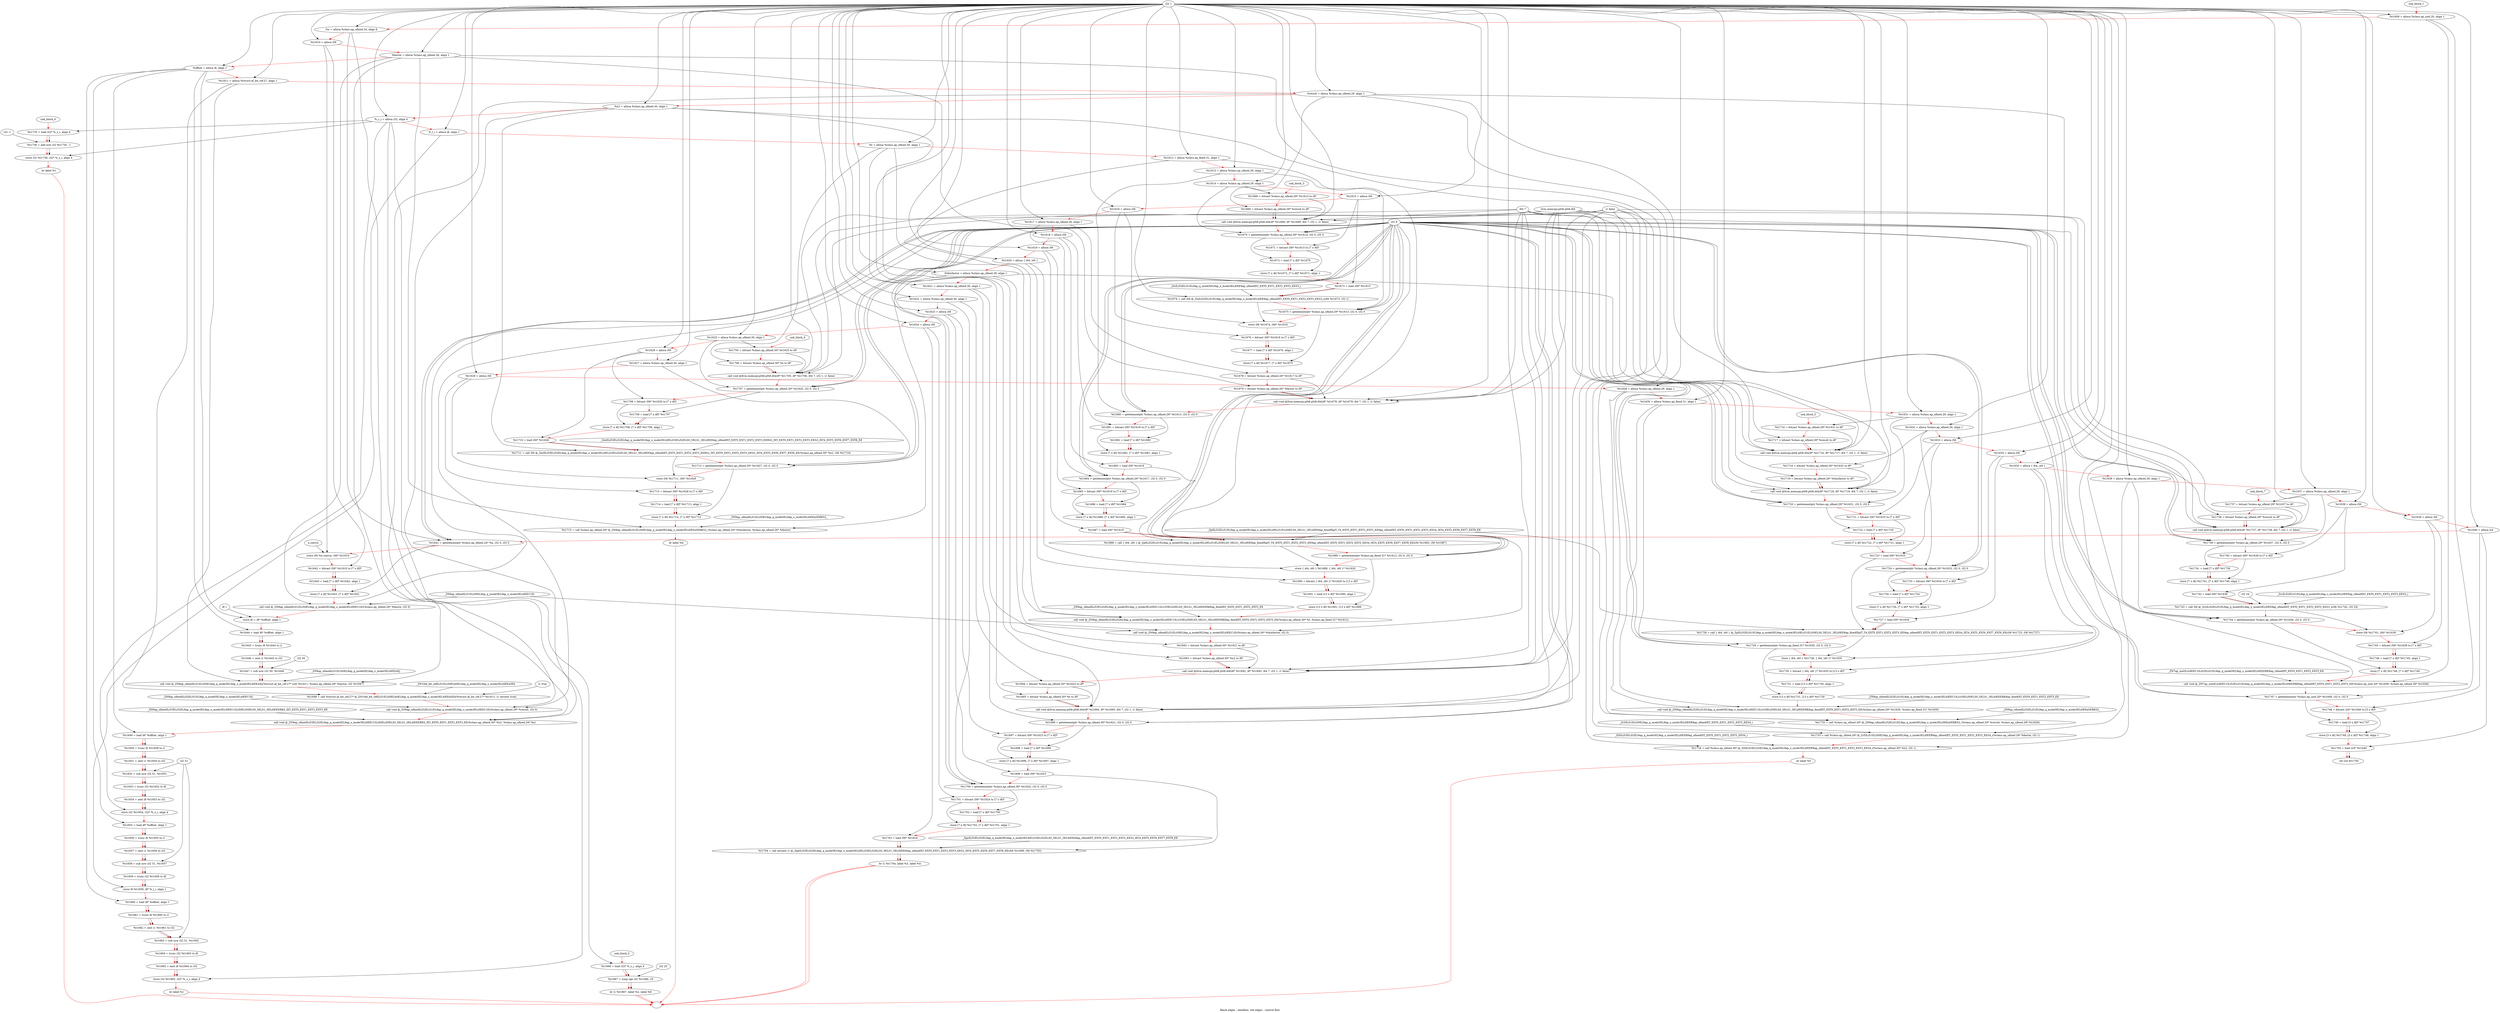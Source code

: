 digraph G {
compound=true
label="Black edges - dataflow, red edges - control flow"
"t1609" [label="  %t1609 = alloca %class.ap_uint.20, align 1"]
"x" [label="  %x = alloca %class.ap_ufixed.24, align 8"]
"t1610" [label="  %t1610 = alloca i56"]
"factor" [label="  %factor = alloca %class.ap_ufixed.26, align 1"]
"offset" [label="  %offset = alloca i8, align 1"]
"t1611" [label="  %t1611 = alloca %struct.af_bit_ref.27, align 1"]
"result" [label="  %result = alloca %class.ap_ufixed.29, align 1"]
"x2" [label="  %x2 = alloca %class.ap_ufixed.30, align 1"]
"_s_i" [label="  %_s_i = alloca i32, align 4"]
"_l_i" [label="  %_l_i = alloca i8, align 1"]
"t" [label="  %t = alloca %class.ap_ufixed.30, align 1"]
"t1612" [label="  %t1612 = alloca %class.ap_fixed.31, align 1"]
"t1613" [label="  %t1613 = alloca %class.ap_ufixed.29, align 1"]
"t1614" [label="  %t1614 = alloca %class.ap_ufixed.29, align 1"]
"t1615" [label="  %t1615 = alloca i56"]
"t1616" [label="  %t1616 = alloca i56"]
"t1617" [label="  %t1617 = alloca %class.ap_ufixed.26, align 1"]
"t1618" [label="  %t1618 = alloca i56"]
"t1619" [label="  %t1619 = alloca i56"]
"t1620" [label="  %t1620 = alloca { i64, i40 }"]
"thisfactor" [label="  %thisfactor = alloca %class.ap_ufixed.26, align 1"]
"t1621" [label="  %t1621 = alloca %class.ap_ufixed.30, align 1"]
"t1622" [label="  %t1622 = alloca %class.ap_ufixed.30, align 1"]
"t1623" [label="  %t1623 = alloca i56"]
"t1624" [label="  %t1624 = alloca i56"]
"t1625" [label="  %t1625 = alloca %class.ap_ufixed.30, align 1"]
"t1626" [label="  %t1626 = alloca i56"]
"t1627" [label="  %t1627 = alloca %class.ap_ufixed.30, align 1"]
"t1628" [label="  %t1628 = alloca i56"]
"t1629" [label="  %t1629 = alloca %class.ap_ufixed.29, align 1"]
"t1630" [label="  %t1630 = alloca %class.ap_fixed.31, align 1"]
"t1631" [label="  %t1631 = alloca %class.ap_ufixed.29, align 1"]
"t1632" [label="  %t1632 = alloca %class.ap_ufixed.26, align 1"]
"t1633" [label="  %t1633 = alloca i56"]
"t1634" [label="  %t1634 = alloca i56"]
"t1635" [label="  %t1635 = alloca { i64, i40 }"]
"t1636" [label="  %t1636 = alloca %class.ap_ufixed.29, align 1"]
"t1637" [label="  %t1637 = alloca %class.ap_ufixed.29, align 1"]
"t1638" [label="  %t1638 = alloca i56"]
"t1639" [label="  %t1639 = alloca i56"]
"t1640" [label="  %t1640 = alloca i24"]
"t1641" [label="  %t1641 = getelementptr %class.ap_ufixed.24* %x, i32 0, i32 0"]
"_1" [label="  store i56 %x.coerce, i56* %t1610"]
"t1642" [label="  %t1642 = bitcast i56* %t1610 to [7 x i8]*"]
"t1643" [label="  %t1643 = load [7 x i8]* %t1642, align 1"]
"_2" [label="  store [7 x i8] %t1643, [7 x i8]* %t1641"]
"_3" [label="  call void @_ZN9ap_ufixedILi51ELi50EL9ap_q_mode5EL9ap_o_mode3ELi0EEC1Ei(%class.ap_ufixed.26* %factor, i32 0)"]
"_4" [label="  store i8 1, i8* %offset, align 1"]
"t1644" [label="  %t1644 = load i8* %offset, align 1"]
"t1645" [label="  %t1645 = trunc i8 %t1644 to i1"]
"t1646" [label="  %t1646 = zext i1 %t1645 to i32"]
"t1647" [label="  %t1647 = sub nsw i32 50, %t1646"]
"_5" [label="  call void @_ZN9ap_ufixedILi51ELi50EL9ap_q_mode5EL9ap_o_mode3ELi0EEixEj(%struct.af_bit_ref.27* sret %t1611, %class.ap_ufixed.26* %factor, i32 %t1647)"]
"t1648" [label="  %t1648 = call %struct.af_bit_ref.27* @_ZN10af_bit_refILi51ELi50ELb0EL9ap_q_mode5EL9ap_o_mode3ELi0EEaSEb(%struct.af_bit_ref.27* %t1611, i1 zeroext true)"]
"_6" [label="  call void @_ZN9ap_ufixedILi52ELi51EL9ap_q_mode5EL9ap_o_mode3ELi0EEC1Ei(%class.ap_ufixed.29* %result, i32 0)"]
"_7" [label="  call void @_ZN9ap_ufixedILi53ELi52EL9ap_q_mode5EL9ap_o_mode3ELi0EEC1ILi50ELi50ELS0_5ELS1_0ELi0EEERKS_IXT_EXT0_EXT1_EXT2_EXT3_EE(%class.ap_ufixed.30* %x2, %class.ap_ufixed.24* %x)"]
"t1649" [label="  %t1649 = load i8* %offset, align 1"]
"t1650" [label="  %t1650 = trunc i8 %t1649 to i1"]
"t1651" [label="  %t1651 = zext i1 %t1650 to i32"]
"t1652" [label="  %t1652 = sub nsw i32 51, %t1651"]
"t1653" [label="  %t1653 = trunc i32 %t1652 to i8"]
"t1654" [label="  %t1654 = zext i8 %t1653 to i32"]
"_8" [label="  store i32 %t1654, i32* %_s_i, align 4"]
"t1655" [label="  %t1655 = load i8* %offset, align 1"]
"t1656" [label="  %t1656 = trunc i8 %t1655 to i1"]
"t1657" [label="  %t1657 = zext i1 %t1656 to i32"]
"t1658" [label="  %t1658 = sub nsw i32 51, %t1657"]
"t1659" [label="  %t1659 = trunc i32 %t1658 to i8"]
"_9" [label="  store i8 %t1659, i8* %_l_i, align 1"]
"t1660" [label="  %t1660 = load i8* %offset, align 1"]
"t1661" [label="  %t1661 = trunc i8 %t1660 to i1"]
"t1662" [label="  %t1662 = zext i1 %t1661 to i32"]
"t1663" [label="  %t1663 = sub nsw i32 51, %t1662"]
"t1664" [label="  %t1664 = trunc i32 %t1663 to i8"]
"t1665" [label="  %t1665 = zext i8 %t1664 to i32"]
"_10" [label="  store i32 %t1665, i32* %_s_i, align 4"]
"_11" [label="  br label %1"]
"unk_block_1" -> "t1609"[color=red]
"i32 1" -> "t1609"
"t1609" -> "x"[color=red weight=2]
"i32 1" -> "x"
"x" -> "t1610"[color=red weight=2]
"i32 1" -> "t1610"
"t1610" -> "factor"[color=red weight=2]
"i32 1" -> "factor"
"factor" -> "offset"[color=red weight=2]
"i32 1" -> "offset"
"offset" -> "t1611"[color=red weight=2]
"i32 1" -> "t1611"
"t1611" -> "result"[color=red weight=2]
"i32 1" -> "result"
"result" -> "x2"[color=red weight=2]
"i32 1" -> "x2"
"x2" -> "_s_i"[color=red weight=2]
"i32 1" -> "_s_i"
"_s_i" -> "_l_i"[color=red weight=2]
"i32 1" -> "_l_i"
"_l_i" -> "t"[color=red weight=2]
"i32 1" -> "t"
"t" -> "t1612"[color=red weight=2]
"i32 1" -> "t1612"
"t1612" -> "t1613"[color=red weight=2]
"i32 1" -> "t1613"
"t1613" -> "t1614"[color=red weight=2]
"i32 1" -> "t1614"
"t1614" -> "t1615"[color=red weight=2]
"i32 1" -> "t1615"
"t1615" -> "t1616"[color=red weight=2]
"i32 1" -> "t1616"
"t1616" -> "t1617"[color=red weight=2]
"i32 1" -> "t1617"
"t1617" -> "t1618"[color=red weight=2]
"i32 1" -> "t1618"
"t1618" -> "t1619"[color=red weight=2]
"i32 1" -> "t1619"
"t1619" -> "t1620"[color=red weight=2]
"i32 1" -> "t1620"
"t1620" -> "thisfactor"[color=red weight=2]
"i32 1" -> "thisfactor"
"thisfactor" -> "t1621"[color=red weight=2]
"i32 1" -> "t1621"
"t1621" -> "t1622"[color=red weight=2]
"i32 1" -> "t1622"
"t1622" -> "t1623"[color=red weight=2]
"i32 1" -> "t1623"
"t1623" -> "t1624"[color=red weight=2]
"i32 1" -> "t1624"
"t1624" -> "t1625"[color=red weight=2]
"i32 1" -> "t1625"
"t1625" -> "t1626"[color=red weight=2]
"i32 1" -> "t1626"
"t1626" -> "t1627"[color=red weight=2]
"i32 1" -> "t1627"
"t1627" -> "t1628"[color=red weight=2]
"i32 1" -> "t1628"
"t1628" -> "t1629"[color=red weight=2]
"i32 1" -> "t1629"
"t1629" -> "t1630"[color=red weight=2]
"i32 1" -> "t1630"
"t1630" -> "t1631"[color=red weight=2]
"i32 1" -> "t1631"
"t1631" -> "t1632"[color=red weight=2]
"i32 1" -> "t1632"
"t1632" -> "t1633"[color=red weight=2]
"i32 1" -> "t1633"
"t1633" -> "t1634"[color=red weight=2]
"i32 1" -> "t1634"
"t1634" -> "t1635"[color=red weight=2]
"i32 1" -> "t1635"
"t1635" -> "t1636"[color=red weight=2]
"i32 1" -> "t1636"
"t1636" -> "t1637"[color=red weight=2]
"i32 1" -> "t1637"
"t1637" -> "t1638"[color=red weight=2]
"i32 1" -> "t1638"
"t1638" -> "t1639"[color=red weight=2]
"i32 1" -> "t1639"
"t1639" -> "t1640"[color=red weight=2]
"i32 1" -> "t1640"
"t1640" -> "t1641"[color=red weight=2]
"x" -> "t1641"
"i32 0" -> "t1641"
"i32 0" -> "t1641"
"t1641" -> "_1"[color=red weight=2]
"x.coerce" -> "_1"
"t1610" -> "_1"
"_1" -> "t1642"[color=red weight=2]
"t1610" -> "t1642"
"t1642" -> "t1643"[color=red weight=2]
"t1642" -> "t1643"
"t1643" -> "_2"[color=red weight=2]
"t1643" -> "_2"
"t1641" -> "_2"
"_2" -> "_3"[color=red weight=2]
"factor" -> "_3"
"i32 0" -> "_3"
"_ZN9ap_ufixedILi51ELi50EL9ap_q_mode5EL9ap_o_mode3ELi0EEC1Ei" -> "_3"
"_3" -> "_4"[color=red weight=2]
"i8 1" -> "_4"
"offset" -> "_4"
"_4" -> "t1644"[color=red weight=2]
"offset" -> "t1644"
"t1644" -> "t1645"[color=red weight=2]
"t1644" -> "t1645"
"t1645" -> "t1646"[color=red weight=2]
"t1645" -> "t1646"
"t1646" -> "t1647"[color=red weight=2]
"i32 50" -> "t1647"
"t1646" -> "t1647"
"t1647" -> "_5"[color=red weight=2]
"t1611" -> "_5"
"factor" -> "_5"
"t1647" -> "_5"
"_ZN9ap_ufixedILi51ELi50EL9ap_q_mode5EL9ap_o_mode3ELi0EEixEj" -> "_5"
"_5" -> "t1648"[color=red weight=2]
"t1611" -> "t1648"
"i1 true" -> "t1648"
"_ZN10af_bit_refILi51ELi50ELb0EL9ap_q_mode5EL9ap_o_mode3ELi0EEaSEb" -> "t1648"
"t1648" -> "_6"[color=red weight=2]
"result" -> "_6"
"i32 0" -> "_6"
"_ZN9ap_ufixedILi52ELi51EL9ap_q_mode5EL9ap_o_mode3ELi0EEC1Ei" -> "_6"
"_6" -> "_7"[color=red weight=2]
"x2" -> "_7"
"x" -> "_7"
"_ZN9ap_ufixedILi53ELi52EL9ap_q_mode5EL9ap_o_mode3ELi0EEC1ILi50ELi50ELS0_5ELS1_0ELi0EEERKS_IXT_EXT0_EXT1_EXT2_EXT3_EE" -> "_7"
"_7" -> "t1649"[color=red weight=2]
"offset" -> "t1649"
"t1649" -> "t1650"[color=red weight=2]
"t1649" -> "t1650"
"t1650" -> "t1651"[color=red weight=2]
"t1650" -> "t1651"
"t1651" -> "t1652"[color=red weight=2]
"i32 51" -> "t1652"
"t1651" -> "t1652"
"t1652" -> "t1653"[color=red weight=2]
"t1652" -> "t1653"
"t1653" -> "t1654"[color=red weight=2]
"t1653" -> "t1654"
"t1654" -> "_8"[color=red weight=2]
"t1654" -> "_8"
"_s_i" -> "_8"
"_8" -> "t1655"[color=red weight=2]
"offset" -> "t1655"
"t1655" -> "t1656"[color=red weight=2]
"t1655" -> "t1656"
"t1656" -> "t1657"[color=red weight=2]
"t1656" -> "t1657"
"t1657" -> "t1658"[color=red weight=2]
"i32 51" -> "t1658"
"t1657" -> "t1658"
"t1658" -> "t1659"[color=red weight=2]
"t1658" -> "t1659"
"t1659" -> "_9"[color=red weight=2]
"t1659" -> "_9"
"_l_i" -> "_9"
"_9" -> "t1660"[color=red weight=2]
"offset" -> "t1660"
"t1660" -> "t1661"[color=red weight=2]
"t1660" -> "t1661"
"t1661" -> "t1662"[color=red weight=2]
"t1661" -> "t1662"
"t1662" -> "t1663"[color=red weight=2]
"i32 51" -> "t1663"
"t1662" -> "t1663"
"t1663" -> "t1664"[color=red weight=2]
"t1663" -> "t1664"
"t1664" -> "t1665"[color=red weight=2]
"t1664" -> "t1665"
"t1665" -> "_10"[color=red weight=2]
"t1665" -> "_10"
"_s_i" -> "_10"
"_10" -> "_11"[color=red weight=2]
"_11" -> ""[color=red]

"t1666" [label="  %t1666 = load i32* %_s_i, align 4"]
"t1667" [label="  %t1667 = icmp sge i32 %t1666, 25"]
"_12" [label="  br i1 %t1667, label %2, label %6"]
"unk_block_2" -> "t1666"[color=red]
"_s_i" -> "t1666"
"t1666" -> "t1667"[color=red weight=2]
"t1666" -> "t1667"
"i32 25" -> "t1667"
"t1667" -> "_12"[color=red weight=2]
"t1667" -> "_12"
"_12" -> ""[color=red]
"_12" -> ""[color=red]

"t1668" [label="  %t1668 = bitcast %class.ap_ufixed.29* %t1614 to i8*"]
"t1669" [label="  %t1669 = bitcast %class.ap_ufixed.29* %result to i8*"]
"_13" [label="  call void @llvm.memcpy.p0i8.p0i8.i64(i8* %t1668, i8* %t1669, i64 7, i32 1, i1 false)"]
"t1670" [label="  %t1670 = getelementptr %class.ap_ufixed.29* %t1614, i32 0, i32 0"]
"t1671" [label="  %t1671 = bitcast i56* %t1615 to [7 x i8]*"]
"t1672" [label="  %t1672 = load [7 x i8]* %t1670"]
"_14" [label="  store [7 x i8] %t1672, [7 x i8]* %t1671, align 1"]
"t1673" [label="  %t1673 = load i56* %t1615"]
"t1674" [label="  %t1674 = call i56 @_ZlsILi52ELi51EL9ap_q_mode5EL9ap_o_mode3ELi0EE9ap_ufixedIXT_EXT0_EXT1_EXT2_EXT3_EES3_i(i56 %t1673, i32 1)"]
"t1675" [label="  %t1675 = getelementptr %class.ap_ufixed.29* %t1613, i32 0, i32 0"]
"_15" [label="  store i56 %t1674, i56* %t1616"]
"t1676" [label="  %t1676 = bitcast i56* %t1616 to [7 x i8]*"]
"t1677" [label="  %t1677 = load [7 x i8]* %t1676, align 1"]
"_16" [label="  store [7 x i8] %t1677, [7 x i8]* %t1675"]
"t1678" [label="  %t1678 = bitcast %class.ap_ufixed.26* %t1617 to i8*"]
"t1679" [label="  %t1679 = bitcast %class.ap_ufixed.26* %factor to i8*"]
"_17" [label="  call void @llvm.memcpy.p0i8.p0i8.i64(i8* %t1678, i8* %t1679, i64 7, i32 1, i1 false)"]
"t1680" [label="  %t1680 = getelementptr %class.ap_ufixed.29* %t1613, i32 0, i32 0"]
"t1681" [label="  %t1681 = bitcast i56* %t1618 to [7 x i8]*"]
"t1682" [label="  %t1682 = load [7 x i8]* %t1680"]
"_18" [label="  store [7 x i8] %t1682, [7 x i8]* %t1681, align 1"]
"t1683" [label="  %t1683 = load i56* %t1618"]
"t1684" [label="  %t1684 = getelementptr %class.ap_ufixed.26* %t1617, i32 0, i32 0"]
"t1685" [label="  %t1685 = bitcast i56* %t1619 to [7 x i8]*"]
"t1686" [label="  %t1686 = load [7 x i8]* %t1684"]
"_19" [label="  store [7 x i8] %t1686, [7 x i8]* %t1685, align 1"]
"t1687" [label="  %t1687 = load i56* %t1619"]
"t1688" [label="  %t1688 = call { i64, i40 } @_ZplILi52ELi51EL9ap_q_mode5EL9ap_o_mode3ELi0ELi51ELi50ELS0_5ELS1_3ELi0EE8ap_fixedIXplT_T4_EXT5_EXT1_EXT2_EXT3_EE9ap_ufixedIXT_EXT0_EXT1_EXT2_EXT3_EES4_IXT4_EXT5_EXT6_EXT7_EXT8_EE(i56 %t1683, i56 %t1687)"]
"t1689" [label="  %t1689 = getelementptr %class.ap_fixed.31* %t1612, i32 0, i32 0"]
"_20" [label="  store { i64, i40 } %t1688, { i64, i40 }* %t1620"]
"t1690" [label="  %t1690 = bitcast { i64, i40 }* %t1620 to [13 x i8]*"]
"t1691" [label="  %t1691 = load [13 x i8]* %t1690, align 1"]
"_21" [label="  store [13 x i8] %t1691, [13 x i8]* %t1689"]
"_22" [label="  call void @_ZN9ap_ufixedILi53ELi52EL9ap_q_mode5EL9ap_o_mode3ELi0EEC1ILi103ELi50ELS0_5ELS1_3ELi0EEERK8ap_fixedIXT_EXT0_EXT1_EXT2_EXT3_EE(%class.ap_ufixed.30* %t, %class.ap_fixed.31* %t1612)"]
"_23" [label="  call void @_ZN9ap_ufixedILi51ELi50EL9ap_q_mode5EL9ap_o_mode3ELi0EEC1Ei(%class.ap_ufixed.26* %thisfactor, i32 0)"]
"t1692" [label="  %t1692 = bitcast %class.ap_ufixed.30* %t1621 to i8*"]
"t1693" [label="  %t1693 = bitcast %class.ap_ufixed.30* %x2 to i8*"]
"_24" [label="  call void @llvm.memcpy.p0i8.p0i8.i64(i8* %t1692, i8* %t1693, i64 7, i32 1, i1 false)"]
"t1694" [label="  %t1694 = bitcast %class.ap_ufixed.30* %t1622 to i8*"]
"t1695" [label="  %t1695 = bitcast %class.ap_ufixed.30* %t to i8*"]
"_25" [label="  call void @llvm.memcpy.p0i8.p0i8.i64(i8* %t1694, i8* %t1695, i64 7, i32 1, i1 false)"]
"t1696" [label="  %t1696 = getelementptr %class.ap_ufixed.30* %t1621, i32 0, i32 0"]
"t1697" [label="  %t1697 = bitcast i56* %t1623 to [7 x i8]*"]
"t1698" [label="  %t1698 = load [7 x i8]* %t1696"]
"_26" [label="  store [7 x i8] %t1698, [7 x i8]* %t1697, align 1"]
"t1699" [label="  %t1699 = load i56* %t1623"]
"t1700" [label="  %t1700 = getelementptr %class.ap_ufixed.30* %t1622, i32 0, i32 0"]
"t1701" [label="  %t1701 = bitcast i56* %t1624 to [7 x i8]*"]
"t1702" [label="  %t1702 = load [7 x i8]* %t1700"]
"_27" [label="  store [7 x i8] %t1702, [7 x i8]* %t1701, align 1"]
"t1703" [label="  %t1703 = load i56* %t1624"]
"t1704" [label="  %t1704 = call zeroext i1 @_ZgeILi53ELi52EL9ap_q_mode5EL9ap_o_mode3ELi0ELi53ELi52ELS0_5ELS1_3ELi0EEb9ap_ufixedIXT_EXT0_EXT1_EXT2_EXT3_EES2_IXT4_EXT5_EXT6_EXT7_EXT8_EE(i56 %t1699, i56 %t1703)"]
"_28" [label="  br i1 %t1704, label %3, label %4"]
"unk_block_3" -> "t1668"[color=red]
"t1614" -> "t1668"
"t1668" -> "t1669"[color=red weight=2]
"result" -> "t1669"
"t1669" -> "_13"[color=red weight=2]
"t1668" -> "_13"
"t1669" -> "_13"
"i64 7" -> "_13"
"i32 1" -> "_13"
"i1 false" -> "_13"
"llvm.memcpy.p0i8.p0i8.i64" -> "_13"
"_13" -> "t1670"[color=red weight=2]
"t1614" -> "t1670"
"i32 0" -> "t1670"
"i32 0" -> "t1670"
"t1670" -> "t1671"[color=red weight=2]
"t1615" -> "t1671"
"t1671" -> "t1672"[color=red weight=2]
"t1670" -> "t1672"
"t1672" -> "_14"[color=red weight=2]
"t1672" -> "_14"
"t1671" -> "_14"
"_14" -> "t1673"[color=red weight=2]
"t1615" -> "t1673"
"t1673" -> "t1674"[color=red weight=2]
"t1673" -> "t1674"
"i32 1" -> "t1674"
"_ZlsILi52ELi51EL9ap_q_mode5EL9ap_o_mode3ELi0EE9ap_ufixedIXT_EXT0_EXT1_EXT2_EXT3_EES3_i" -> "t1674"
"t1674" -> "t1675"[color=red weight=2]
"t1613" -> "t1675"
"i32 0" -> "t1675"
"i32 0" -> "t1675"
"t1675" -> "_15"[color=red weight=2]
"t1674" -> "_15"
"t1616" -> "_15"
"_15" -> "t1676"[color=red weight=2]
"t1616" -> "t1676"
"t1676" -> "t1677"[color=red weight=2]
"t1676" -> "t1677"
"t1677" -> "_16"[color=red weight=2]
"t1677" -> "_16"
"t1675" -> "_16"
"_16" -> "t1678"[color=red weight=2]
"t1617" -> "t1678"
"t1678" -> "t1679"[color=red weight=2]
"factor" -> "t1679"
"t1679" -> "_17"[color=red weight=2]
"t1678" -> "_17"
"t1679" -> "_17"
"i64 7" -> "_17"
"i32 1" -> "_17"
"i1 false" -> "_17"
"llvm.memcpy.p0i8.p0i8.i64" -> "_17"
"_17" -> "t1680"[color=red weight=2]
"t1613" -> "t1680"
"i32 0" -> "t1680"
"i32 0" -> "t1680"
"t1680" -> "t1681"[color=red weight=2]
"t1618" -> "t1681"
"t1681" -> "t1682"[color=red weight=2]
"t1680" -> "t1682"
"t1682" -> "_18"[color=red weight=2]
"t1682" -> "_18"
"t1681" -> "_18"
"_18" -> "t1683"[color=red weight=2]
"t1618" -> "t1683"
"t1683" -> "t1684"[color=red weight=2]
"t1617" -> "t1684"
"i32 0" -> "t1684"
"i32 0" -> "t1684"
"t1684" -> "t1685"[color=red weight=2]
"t1619" -> "t1685"
"t1685" -> "t1686"[color=red weight=2]
"t1684" -> "t1686"
"t1686" -> "_19"[color=red weight=2]
"t1686" -> "_19"
"t1685" -> "_19"
"_19" -> "t1687"[color=red weight=2]
"t1619" -> "t1687"
"t1687" -> "t1688"[color=red weight=2]
"t1683" -> "t1688"
"t1687" -> "t1688"
"_ZplILi52ELi51EL9ap_q_mode5EL9ap_o_mode3ELi0ELi51ELi50ELS0_5ELS1_3ELi0EE8ap_fixedIXplT_T4_EXT5_EXT1_EXT2_EXT3_EE9ap_ufixedIXT_EXT0_EXT1_EXT2_EXT3_EES4_IXT4_EXT5_EXT6_EXT7_EXT8_EE" -> "t1688"
"t1688" -> "t1689"[color=red weight=2]
"t1612" -> "t1689"
"i32 0" -> "t1689"
"i32 0" -> "t1689"
"t1689" -> "_20"[color=red weight=2]
"t1688" -> "_20"
"t1620" -> "_20"
"_20" -> "t1690"[color=red weight=2]
"t1620" -> "t1690"
"t1690" -> "t1691"[color=red weight=2]
"t1690" -> "t1691"
"t1691" -> "_21"[color=red weight=2]
"t1691" -> "_21"
"t1689" -> "_21"
"_21" -> "_22"[color=red weight=2]
"t" -> "_22"
"t1612" -> "_22"
"_ZN9ap_ufixedILi53ELi52EL9ap_q_mode5EL9ap_o_mode3ELi0EEC1ILi103ELi50ELS0_5ELS1_3ELi0EEERK8ap_fixedIXT_EXT0_EXT1_EXT2_EXT3_EE" -> "_22"
"_22" -> "_23"[color=red weight=2]
"thisfactor" -> "_23"
"i32 0" -> "_23"
"_ZN9ap_ufixedILi51ELi50EL9ap_q_mode5EL9ap_o_mode3ELi0EEC1Ei" -> "_23"
"_23" -> "t1692"[color=red weight=2]
"t1621" -> "t1692"
"t1692" -> "t1693"[color=red weight=2]
"x2" -> "t1693"
"t1693" -> "_24"[color=red weight=2]
"t1692" -> "_24"
"t1693" -> "_24"
"i64 7" -> "_24"
"i32 1" -> "_24"
"i1 false" -> "_24"
"llvm.memcpy.p0i8.p0i8.i64" -> "_24"
"_24" -> "t1694"[color=red weight=2]
"t1622" -> "t1694"
"t1694" -> "t1695"[color=red weight=2]
"t" -> "t1695"
"t1695" -> "_25"[color=red weight=2]
"t1694" -> "_25"
"t1695" -> "_25"
"i64 7" -> "_25"
"i32 1" -> "_25"
"i1 false" -> "_25"
"llvm.memcpy.p0i8.p0i8.i64" -> "_25"
"_25" -> "t1696"[color=red weight=2]
"t1621" -> "t1696"
"i32 0" -> "t1696"
"i32 0" -> "t1696"
"t1696" -> "t1697"[color=red weight=2]
"t1623" -> "t1697"
"t1697" -> "t1698"[color=red weight=2]
"t1696" -> "t1698"
"t1698" -> "_26"[color=red weight=2]
"t1698" -> "_26"
"t1697" -> "_26"
"_26" -> "t1699"[color=red weight=2]
"t1623" -> "t1699"
"t1699" -> "t1700"[color=red weight=2]
"t1622" -> "t1700"
"i32 0" -> "t1700"
"i32 0" -> "t1700"
"t1700" -> "t1701"[color=red weight=2]
"t1624" -> "t1701"
"t1701" -> "t1702"[color=red weight=2]
"t1700" -> "t1702"
"t1702" -> "_27"[color=red weight=2]
"t1702" -> "_27"
"t1701" -> "_27"
"_27" -> "t1703"[color=red weight=2]
"t1624" -> "t1703"
"t1703" -> "t1704"[color=red weight=2]
"t1699" -> "t1704"
"t1703" -> "t1704"
"_ZgeILi53ELi52EL9ap_q_mode5EL9ap_o_mode3ELi0ELi53ELi52ELS0_5ELS1_3ELi0EEb9ap_ufixedIXT_EXT0_EXT1_EXT2_EXT3_EES2_IXT4_EXT5_EXT6_EXT7_EXT8_EE" -> "t1704"
"t1704" -> "_28"[color=red weight=2]
"t1704" -> "_28"
"_28" -> ""[color=red]
"_28" -> ""[color=red]

"t1705" [label="  %t1705 = bitcast %class.ap_ufixed.30* %t1625 to i8*"]
"t1706" [label="  %t1706 = bitcast %class.ap_ufixed.30* %t to i8*"]
"_29" [label="  call void @llvm.memcpy.p0i8.p0i8.i64(i8* %t1705, i8* %t1706, i64 7, i32 1, i1 false)"]
"t1707" [label="  %t1707 = getelementptr %class.ap_ufixed.30* %t1625, i32 0, i32 0"]
"t1708" [label="  %t1708 = bitcast i56* %t1626 to [7 x i8]*"]
"t1709" [label="  %t1709 = load [7 x i8]* %t1707"]
"_30" [label="  store [7 x i8] %t1709, [7 x i8]* %t1708, align 1"]
"t1710" [label="  %t1710 = load i56* %t1626"]
"t1711" [label="  %t1711 = call i56 @_ZmIILi53ELi52EL9ap_q_mode5EL9ap_o_mode3ELi0ELi53ELi52ELS0_5ELS1_3ELi0EE9ap_ufixedIXT_EXT5_EXT1_EXT2_EXT3_EERS2_IXT_EXT0_EXT1_EXT2_EXT3_EES2_IXT4_EXT5_EXT6_EXT7_EXT8_EE(%class.ap_ufixed.30* %x2, i56 %t1710)"]
"t1712" [label="  %t1712 = getelementptr %class.ap_ufixed.30* %t1627, i32 0, i32 0"]
"_31" [label="  store i56 %t1711, i56* %t1628"]
"t1713" [label="  %t1713 = bitcast i56* %t1628 to [7 x i8]*"]
"t1714" [label="  %t1714 = load [7 x i8]* %t1713, align 1"]
"_32" [label="  store [7 x i8] %t1714, [7 x i8]* %t1712"]
"t1715" [label="  %t1715 = call %class.ap_ufixed.26* @_ZN9ap_ufixedILi51ELi50EL9ap_q_mode5EL9ap_o_mode3ELi0EEaSERKS2_(%class.ap_ufixed.26* %thisfactor, %class.ap_ufixed.26* %factor)"]
"_33" [label="  br label %4"]
"unk_block_4" -> "t1705"[color=red]
"t1625" -> "t1705"
"t1705" -> "t1706"[color=red weight=2]
"t" -> "t1706"
"t1706" -> "_29"[color=red weight=2]
"t1705" -> "_29"
"t1706" -> "_29"
"i64 7" -> "_29"
"i32 1" -> "_29"
"i1 false" -> "_29"
"llvm.memcpy.p0i8.p0i8.i64" -> "_29"
"_29" -> "t1707"[color=red weight=2]
"t1625" -> "t1707"
"i32 0" -> "t1707"
"i32 0" -> "t1707"
"t1707" -> "t1708"[color=red weight=2]
"t1626" -> "t1708"
"t1708" -> "t1709"[color=red weight=2]
"t1707" -> "t1709"
"t1709" -> "_30"[color=red weight=2]
"t1709" -> "_30"
"t1708" -> "_30"
"_30" -> "t1710"[color=red weight=2]
"t1626" -> "t1710"
"t1710" -> "t1711"[color=red weight=2]
"x2" -> "t1711"
"t1710" -> "t1711"
"_ZmIILi53ELi52EL9ap_q_mode5EL9ap_o_mode3ELi0ELi53ELi52ELS0_5ELS1_3ELi0EE9ap_ufixedIXT_EXT5_EXT1_EXT2_EXT3_EERS2_IXT_EXT0_EXT1_EXT2_EXT3_EES2_IXT4_EXT5_EXT6_EXT7_EXT8_EE" -> "t1711"
"t1711" -> "t1712"[color=red weight=2]
"t1627" -> "t1712"
"i32 0" -> "t1712"
"i32 0" -> "t1712"
"t1712" -> "_31"[color=red weight=2]
"t1711" -> "_31"
"t1628" -> "_31"
"_31" -> "t1713"[color=red weight=2]
"t1628" -> "t1713"
"t1713" -> "t1714"[color=red weight=2]
"t1713" -> "t1714"
"t1714" -> "_32"[color=red weight=2]
"t1714" -> "_32"
"t1712" -> "_32"
"_32" -> "t1715"[color=red weight=2]
"thisfactor" -> "t1715"
"factor" -> "t1715"
"_ZN9ap_ufixedILi51ELi50EL9ap_q_mode5EL9ap_o_mode3ELi0EEaSERKS2_" -> "t1715"
"t1715" -> "_33"[color=red weight=2]
"_33" -> ""[color=red]

"t1716" [label="  %t1716 = bitcast %class.ap_ufixed.29* %t1631 to i8*"]
"t1717" [label="  %t1717 = bitcast %class.ap_ufixed.29* %result to i8*"]
"_34" [label="  call void @llvm.memcpy.p0i8.p0i8.i64(i8* %t1716, i8* %t1717, i64 7, i32 1, i1 false)"]
"t1718" [label="  %t1718 = bitcast %class.ap_ufixed.26* %t1632 to i8*"]
"t1719" [label="  %t1719 = bitcast %class.ap_ufixed.26* %thisfactor to i8*"]
"_35" [label="  call void @llvm.memcpy.p0i8.p0i8.i64(i8* %t1718, i8* %t1719, i64 7, i32 1, i1 false)"]
"t1720" [label="  %t1720 = getelementptr %class.ap_ufixed.29* %t1631, i32 0, i32 0"]
"t1721" [label="  %t1721 = bitcast i56* %t1633 to [7 x i8]*"]
"t1722" [label="  %t1722 = load [7 x i8]* %t1720"]
"_36" [label="  store [7 x i8] %t1722, [7 x i8]* %t1721, align 1"]
"t1723" [label="  %t1723 = load i56* %t1633"]
"t1724" [label="  %t1724 = getelementptr %class.ap_ufixed.26* %t1632, i32 0, i32 0"]
"t1725" [label="  %t1725 = bitcast i56* %t1634 to [7 x i8]*"]
"t1726" [label="  %t1726 = load [7 x i8]* %t1724"]
"_37" [label="  store [7 x i8] %t1726, [7 x i8]* %t1725, align 1"]
"t1727" [label="  %t1727 = load i56* %t1634"]
"t1728" [label="  %t1728 = call { i64, i40 } @_ZplILi52ELi51EL9ap_q_mode5EL9ap_o_mode3ELi0ELi51ELi50ELS0_5ELS1_3ELi0EE8ap_fixedIXplT_T4_EXT5_EXT1_EXT2_EXT3_EE9ap_ufixedIXT_EXT0_EXT1_EXT2_EXT3_EES4_IXT4_EXT5_EXT6_EXT7_EXT8_EE(i56 %t1723, i56 %t1727)"]
"t1729" [label="  %t1729 = getelementptr %class.ap_fixed.31* %t1630, i32 0, i32 0"]
"_38" [label="  store { i64, i40 } %t1728, { i64, i40 }* %t1635"]
"t1730" [label="  %t1730 = bitcast { i64, i40 }* %t1635 to [13 x i8]*"]
"t1731" [label="  %t1731 = load [13 x i8]* %t1730, align 1"]
"_39" [label="  store [13 x i8] %t1731, [13 x i8]* %t1729"]
"_40" [label="  call void @_ZN9ap_ufixedILi52ELi51EL9ap_q_mode5EL9ap_o_mode3ELi0EEC1ILi103ELi50ELS0_5ELS1_3ELi0EEERK8ap_fixedIXT_EXT0_EXT1_EXT2_EXT3_EE(%class.ap_ufixed.29* %t1629, %class.ap_fixed.31* %t1630)"]
"t1732" [label="  %t1732 = call %class.ap_ufixed.29* @_ZN9ap_ufixedILi52ELi51EL9ap_q_mode5EL9ap_o_mode3ELi0EEaSERKS2_(%class.ap_ufixed.29* %result, %class.ap_ufixed.29* %t1629)"]
"t1733" [label="  %t1733 = call %class.ap_ufixed.26* @_ZrSILi51ELi50EL9ap_q_mode5EL9ap_o_mode3ELi0EER9ap_ufixedIXT_EXT0_EXT1_EXT2_EXT3_EES4_i(%class.ap_ufixed.26* %factor, i32 1)"]
"t1734" [label="  %t1734 = call %class.ap_ufixed.30* @_ZlSILi53ELi52EL9ap_q_mode5EL9ap_o_mode3ELi0EER9ap_ufixedIXT_EXT0_EXT1_EXT2_EXT3_EES4_i(%class.ap_ufixed.30* %x2, i32 1)"]
"_41" [label="  br label %5"]
"unk_block_5" -> "t1716"[color=red]
"t1631" -> "t1716"
"t1716" -> "t1717"[color=red weight=2]
"result" -> "t1717"
"t1717" -> "_34"[color=red weight=2]
"t1716" -> "_34"
"t1717" -> "_34"
"i64 7" -> "_34"
"i32 1" -> "_34"
"i1 false" -> "_34"
"llvm.memcpy.p0i8.p0i8.i64" -> "_34"
"_34" -> "t1718"[color=red weight=2]
"t1632" -> "t1718"
"t1718" -> "t1719"[color=red weight=2]
"thisfactor" -> "t1719"
"t1719" -> "_35"[color=red weight=2]
"t1718" -> "_35"
"t1719" -> "_35"
"i64 7" -> "_35"
"i32 1" -> "_35"
"i1 false" -> "_35"
"llvm.memcpy.p0i8.p0i8.i64" -> "_35"
"_35" -> "t1720"[color=red weight=2]
"t1631" -> "t1720"
"i32 0" -> "t1720"
"i32 0" -> "t1720"
"t1720" -> "t1721"[color=red weight=2]
"t1633" -> "t1721"
"t1721" -> "t1722"[color=red weight=2]
"t1720" -> "t1722"
"t1722" -> "_36"[color=red weight=2]
"t1722" -> "_36"
"t1721" -> "_36"
"_36" -> "t1723"[color=red weight=2]
"t1633" -> "t1723"
"t1723" -> "t1724"[color=red weight=2]
"t1632" -> "t1724"
"i32 0" -> "t1724"
"i32 0" -> "t1724"
"t1724" -> "t1725"[color=red weight=2]
"t1634" -> "t1725"
"t1725" -> "t1726"[color=red weight=2]
"t1724" -> "t1726"
"t1726" -> "_37"[color=red weight=2]
"t1726" -> "_37"
"t1725" -> "_37"
"_37" -> "t1727"[color=red weight=2]
"t1634" -> "t1727"
"t1727" -> "t1728"[color=red weight=2]
"t1723" -> "t1728"
"t1727" -> "t1728"
"_ZplILi52ELi51EL9ap_q_mode5EL9ap_o_mode3ELi0ELi51ELi50ELS0_5ELS1_3ELi0EE8ap_fixedIXplT_T4_EXT5_EXT1_EXT2_EXT3_EE9ap_ufixedIXT_EXT0_EXT1_EXT2_EXT3_EES4_IXT4_EXT5_EXT6_EXT7_EXT8_EE" -> "t1728"
"t1728" -> "t1729"[color=red weight=2]
"t1630" -> "t1729"
"i32 0" -> "t1729"
"i32 0" -> "t1729"
"t1729" -> "_38"[color=red weight=2]
"t1728" -> "_38"
"t1635" -> "_38"
"_38" -> "t1730"[color=red weight=2]
"t1635" -> "t1730"
"t1730" -> "t1731"[color=red weight=2]
"t1730" -> "t1731"
"t1731" -> "_39"[color=red weight=2]
"t1731" -> "_39"
"t1729" -> "_39"
"_39" -> "_40"[color=red weight=2]
"t1629" -> "_40"
"t1630" -> "_40"
"_ZN9ap_ufixedILi52ELi51EL9ap_q_mode5EL9ap_o_mode3ELi0EEC1ILi103ELi50ELS0_5ELS1_3ELi0EEERK8ap_fixedIXT_EXT0_EXT1_EXT2_EXT3_EE" -> "_40"
"_40" -> "t1732"[color=red weight=2]
"result" -> "t1732"
"t1629" -> "t1732"
"_ZN9ap_ufixedILi52ELi51EL9ap_q_mode5EL9ap_o_mode3ELi0EEaSERKS2_" -> "t1732"
"t1732" -> "t1733"[color=red weight=2]
"factor" -> "t1733"
"i32 1" -> "t1733"
"_ZrSILi51ELi50EL9ap_q_mode5EL9ap_o_mode3ELi0EER9ap_ufixedIXT_EXT0_EXT1_EXT2_EXT3_EES4_i" -> "t1733"
"t1733" -> "t1734"[color=red weight=2]
"x2" -> "t1734"
"i32 1" -> "t1734"
"_ZlSILi53ELi52EL9ap_q_mode5EL9ap_o_mode3ELi0EER9ap_ufixedIXT_EXT0_EXT1_EXT2_EXT3_EES4_i" -> "t1734"
"t1734" -> "_41"[color=red weight=2]
"_41" -> ""[color=red]

"t1735" [label="  %t1735 = load i32* %_s_i, align 4"]
"t1736" [label="  %t1736 = add nsw i32 %t1735, -1"]
"_42" [label="  store i32 %t1736, i32* %_s_i, align 4"]
"_43" [label="  br label %1"]
"unk_block_6" -> "t1735"[color=red]
"_s_i" -> "t1735"
"t1735" -> "t1736"[color=red weight=2]
"t1735" -> "t1736"
"i32 -1" -> "t1736"
"t1736" -> "_42"[color=red weight=2]
"t1736" -> "_42"
"_s_i" -> "_42"
"_42" -> "_43"[color=red weight=2]
"_43" -> ""[color=red]

"t1737" [label="  %t1737 = bitcast %class.ap_ufixed.29* %t1637 to i8*"]
"t1738" [label="  %t1738 = bitcast %class.ap_ufixed.29* %result to i8*"]
"_44" [label="  call void @llvm.memcpy.p0i8.p0i8.i64(i8* %t1737, i8* %t1738, i64 7, i32 1, i1 false)"]
"t1739" [label="  %t1739 = getelementptr %class.ap_ufixed.29* %t1637, i32 0, i32 0"]
"t1740" [label="  %t1740 = bitcast i56* %t1638 to [7 x i8]*"]
"t1741" [label="  %t1741 = load [7 x i8]* %t1739"]
"_45" [label="  store [7 x i8] %t1741, [7 x i8]* %t1740, align 1"]
"t1742" [label="  %t1742 = load i56* %t1638"]
"t1743" [label="  %t1743 = call i56 @_ZrsILi52ELi51EL9ap_q_mode5EL9ap_o_mode3ELi0EE9ap_ufixedIXT_EXT0_EXT1_EXT2_EXT3_EES3_i(i56 %t1742, i32 24)"]
"t1744" [label="  %t1744 = getelementptr %class.ap_ufixed.29* %t1636, i32 0, i32 0"]
"_46" [label="  store i56 %t1743, i56* %t1639"]
"t1745" [label="  %t1745 = bitcast i56* %t1639 to [7 x i8]*"]
"t1746" [label="  %t1746 = load [7 x i8]* %t1745, align 1"]
"_47" [label="  store [7 x i8] %t1746, [7 x i8]* %t1744"]
"_48" [label="  call void @_ZN7ap_uintILi24EEC1ILi52ELi51EL9ap_q_mode5EL9ap_o_mode3ELi0EEERK9ap_ufixedIXT_EXT0_EXT1_EXT2_EXT3_EE(%class.ap_uint.20* %t1609, %class.ap_ufixed.29* %t1636)"]
"t1747" [label="  %t1747 = getelementptr %class.ap_uint.20* %t1609, i32 0, i32 0"]
"t1748" [label="  %t1748 = bitcast i24* %t1640 to [3 x i8]*"]
"t1749" [label="  %t1749 = load [3 x i8]* %t1747"]
"_49" [label="  store [3 x i8] %t1749, [3 x i8]* %t1748, align 1"]
"t1750" [label="  %t1750 = load i24* %t1640"]
"_50" [label="  ret i24 %t1750"]
"unk_block_7" -> "t1737"[color=red]
"t1637" -> "t1737"
"t1737" -> "t1738"[color=red weight=2]
"result" -> "t1738"
"t1738" -> "_44"[color=red weight=2]
"t1737" -> "_44"
"t1738" -> "_44"
"i64 7" -> "_44"
"i32 1" -> "_44"
"i1 false" -> "_44"
"llvm.memcpy.p0i8.p0i8.i64" -> "_44"
"_44" -> "t1739"[color=red weight=2]
"t1637" -> "t1739"
"i32 0" -> "t1739"
"i32 0" -> "t1739"
"t1739" -> "t1740"[color=red weight=2]
"t1638" -> "t1740"
"t1740" -> "t1741"[color=red weight=2]
"t1739" -> "t1741"
"t1741" -> "_45"[color=red weight=2]
"t1741" -> "_45"
"t1740" -> "_45"
"_45" -> "t1742"[color=red weight=2]
"t1638" -> "t1742"
"t1742" -> "t1743"[color=red weight=2]
"t1742" -> "t1743"
"i32 24" -> "t1743"
"_ZrsILi52ELi51EL9ap_q_mode5EL9ap_o_mode3ELi0EE9ap_ufixedIXT_EXT0_EXT1_EXT2_EXT3_EES3_i" -> "t1743"
"t1743" -> "t1744"[color=red weight=2]
"t1636" -> "t1744"
"i32 0" -> "t1744"
"i32 0" -> "t1744"
"t1744" -> "_46"[color=red weight=2]
"t1743" -> "_46"
"t1639" -> "_46"
"_46" -> "t1745"[color=red weight=2]
"t1639" -> "t1745"
"t1745" -> "t1746"[color=red weight=2]
"t1745" -> "t1746"
"t1746" -> "_47"[color=red weight=2]
"t1746" -> "_47"
"t1744" -> "_47"
"_47" -> "_48"[color=red weight=2]
"t1609" -> "_48"
"t1636" -> "_48"
"_ZN7ap_uintILi24EEC1ILi52ELi51EL9ap_q_mode5EL9ap_o_mode3ELi0EEERK9ap_ufixedIXT_EXT0_EXT1_EXT2_EXT3_EE" -> "_48"
"_48" -> "t1747"[color=red weight=2]
"t1609" -> "t1747"
"i32 0" -> "t1747"
"i32 0" -> "t1747"
"t1747" -> "t1748"[color=red weight=2]
"t1640" -> "t1748"
"t1748" -> "t1749"[color=red weight=2]
"t1747" -> "t1749"
"t1749" -> "_49"[color=red weight=2]
"t1749" -> "_49"
"t1748" -> "_49"
"_49" -> "t1750"[color=red weight=2]
"t1640" -> "t1750"
"t1750" -> "_50"[color=red weight=2]
"t1750" -> "_50"

}
